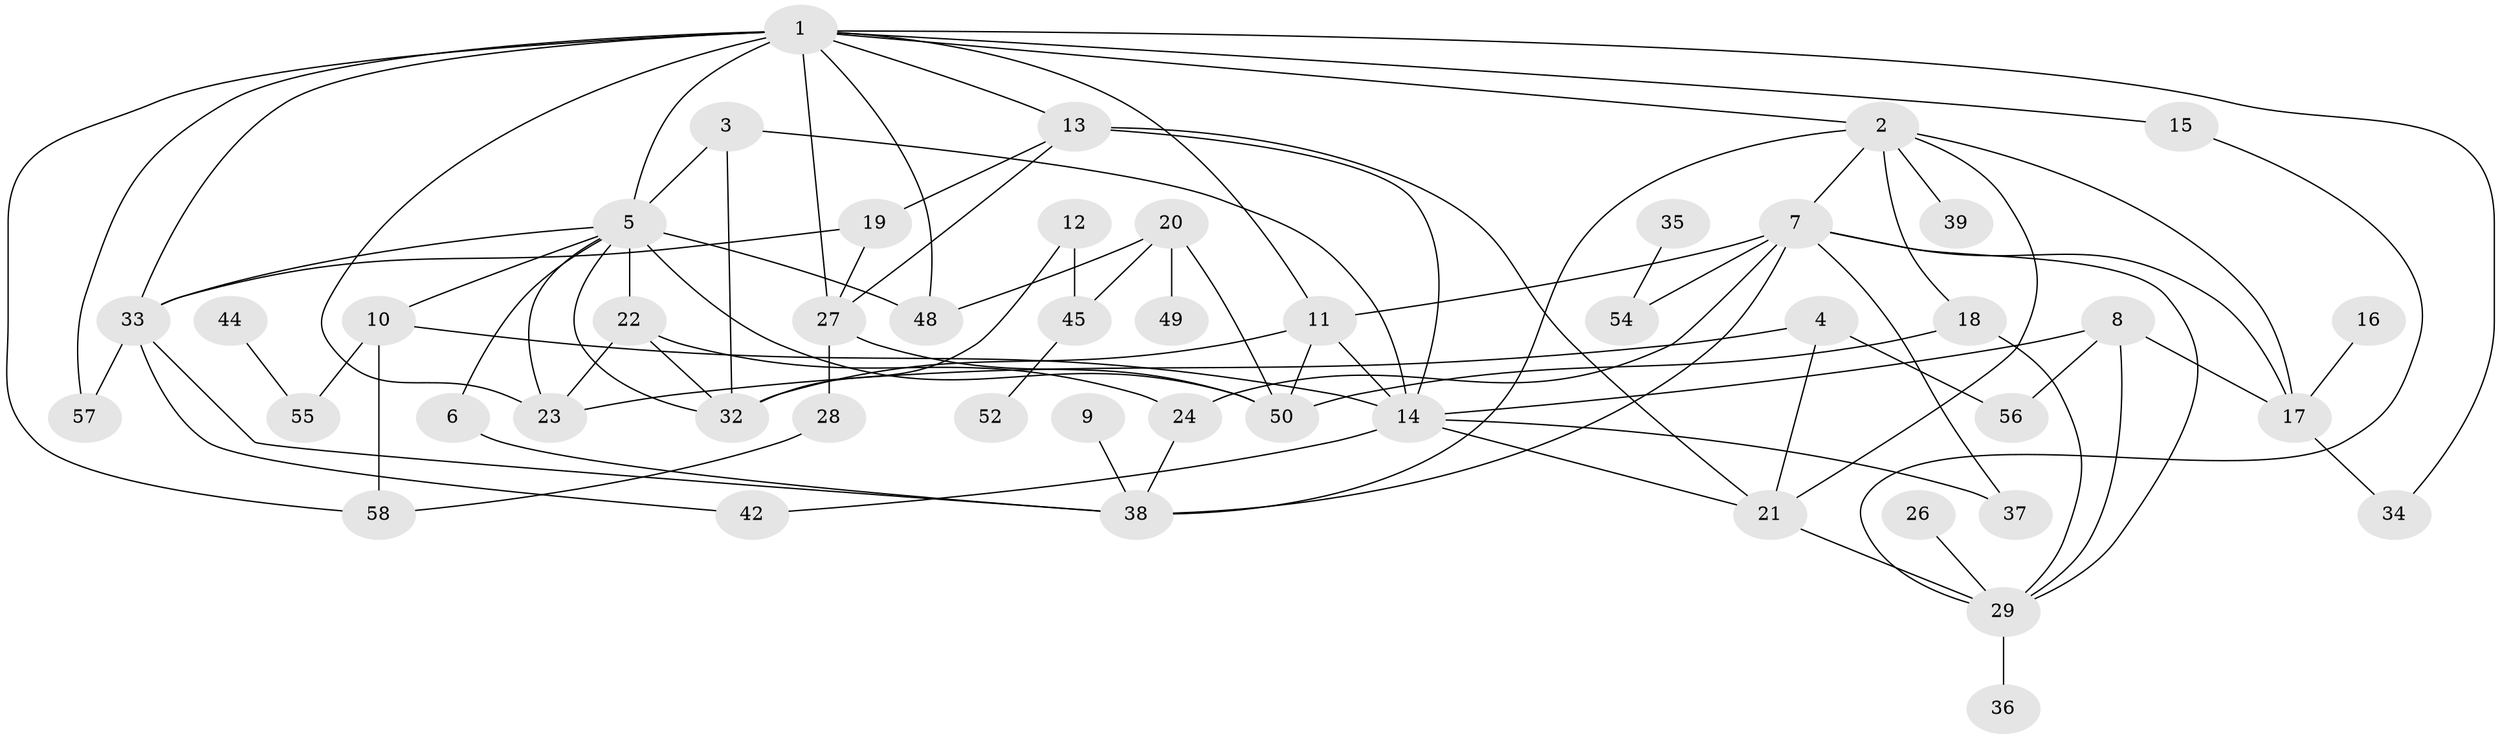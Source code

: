 // original degree distribution, {3: 0.2, 4: 0.13333333333333333, 2: 0.2916666666666667, 5: 0.06666666666666667, 1: 0.175, 6: 0.041666666666666664, 0: 0.08333333333333333, 7: 0.008333333333333333}
// Generated by graph-tools (version 1.1) at 2025/33/03/09/25 02:33:50]
// undirected, 48 vertices, 87 edges
graph export_dot {
graph [start="1"]
  node [color=gray90,style=filled];
  1;
  2;
  3;
  4;
  5;
  6;
  7;
  8;
  9;
  10;
  11;
  12;
  13;
  14;
  15;
  16;
  17;
  18;
  19;
  20;
  21;
  22;
  23;
  24;
  26;
  27;
  28;
  29;
  32;
  33;
  34;
  35;
  36;
  37;
  38;
  39;
  42;
  44;
  45;
  48;
  49;
  50;
  52;
  54;
  55;
  56;
  57;
  58;
  1 -- 2 [weight=1.0];
  1 -- 5 [weight=1.0];
  1 -- 11 [weight=1.0];
  1 -- 13 [weight=1.0];
  1 -- 15 [weight=1.0];
  1 -- 23 [weight=2.0];
  1 -- 27 [weight=1.0];
  1 -- 33 [weight=1.0];
  1 -- 34 [weight=1.0];
  1 -- 48 [weight=1.0];
  1 -- 57 [weight=1.0];
  1 -- 58 [weight=1.0];
  2 -- 7 [weight=1.0];
  2 -- 17 [weight=1.0];
  2 -- 18 [weight=1.0];
  2 -- 21 [weight=1.0];
  2 -- 38 [weight=1.0];
  2 -- 39 [weight=1.0];
  3 -- 5 [weight=1.0];
  3 -- 14 [weight=1.0];
  3 -- 32 [weight=1.0];
  4 -- 21 [weight=1.0];
  4 -- 23 [weight=1.0];
  4 -- 56 [weight=1.0];
  5 -- 6 [weight=1.0];
  5 -- 10 [weight=1.0];
  5 -- 22 [weight=2.0];
  5 -- 23 [weight=1.0];
  5 -- 32 [weight=1.0];
  5 -- 33 [weight=1.0];
  5 -- 48 [weight=1.0];
  5 -- 50 [weight=1.0];
  6 -- 38 [weight=1.0];
  7 -- 11 [weight=1.0];
  7 -- 17 [weight=1.0];
  7 -- 24 [weight=1.0];
  7 -- 29 [weight=1.0];
  7 -- 37 [weight=1.0];
  7 -- 38 [weight=1.0];
  7 -- 54 [weight=1.0];
  8 -- 14 [weight=1.0];
  8 -- 17 [weight=1.0];
  8 -- 29 [weight=1.0];
  8 -- 56 [weight=1.0];
  9 -- 38 [weight=1.0];
  10 -- 14 [weight=1.0];
  10 -- 55 [weight=1.0];
  10 -- 58 [weight=1.0];
  11 -- 14 [weight=1.0];
  11 -- 32 [weight=1.0];
  11 -- 50 [weight=1.0];
  12 -- 32 [weight=1.0];
  12 -- 45 [weight=1.0];
  13 -- 14 [weight=1.0];
  13 -- 19 [weight=1.0];
  13 -- 21 [weight=1.0];
  13 -- 27 [weight=1.0];
  14 -- 21 [weight=1.0];
  14 -- 37 [weight=1.0];
  14 -- 42 [weight=1.0];
  15 -- 29 [weight=1.0];
  16 -- 17 [weight=1.0];
  17 -- 34 [weight=1.0];
  18 -- 29 [weight=1.0];
  18 -- 50 [weight=1.0];
  19 -- 27 [weight=1.0];
  19 -- 33 [weight=1.0];
  20 -- 45 [weight=1.0];
  20 -- 48 [weight=1.0];
  20 -- 49 [weight=1.0];
  20 -- 50 [weight=1.0];
  21 -- 29 [weight=1.0];
  22 -- 23 [weight=1.0];
  22 -- 24 [weight=1.0];
  22 -- 32 [weight=1.0];
  24 -- 38 [weight=1.0];
  26 -- 29 [weight=1.0];
  27 -- 28 [weight=1.0];
  27 -- 50 [weight=1.0];
  28 -- 58 [weight=1.0];
  29 -- 36 [weight=2.0];
  33 -- 38 [weight=1.0];
  33 -- 42 [weight=1.0];
  33 -- 57 [weight=1.0];
  35 -- 54 [weight=1.0];
  44 -- 55 [weight=1.0];
  45 -- 52 [weight=1.0];
}
